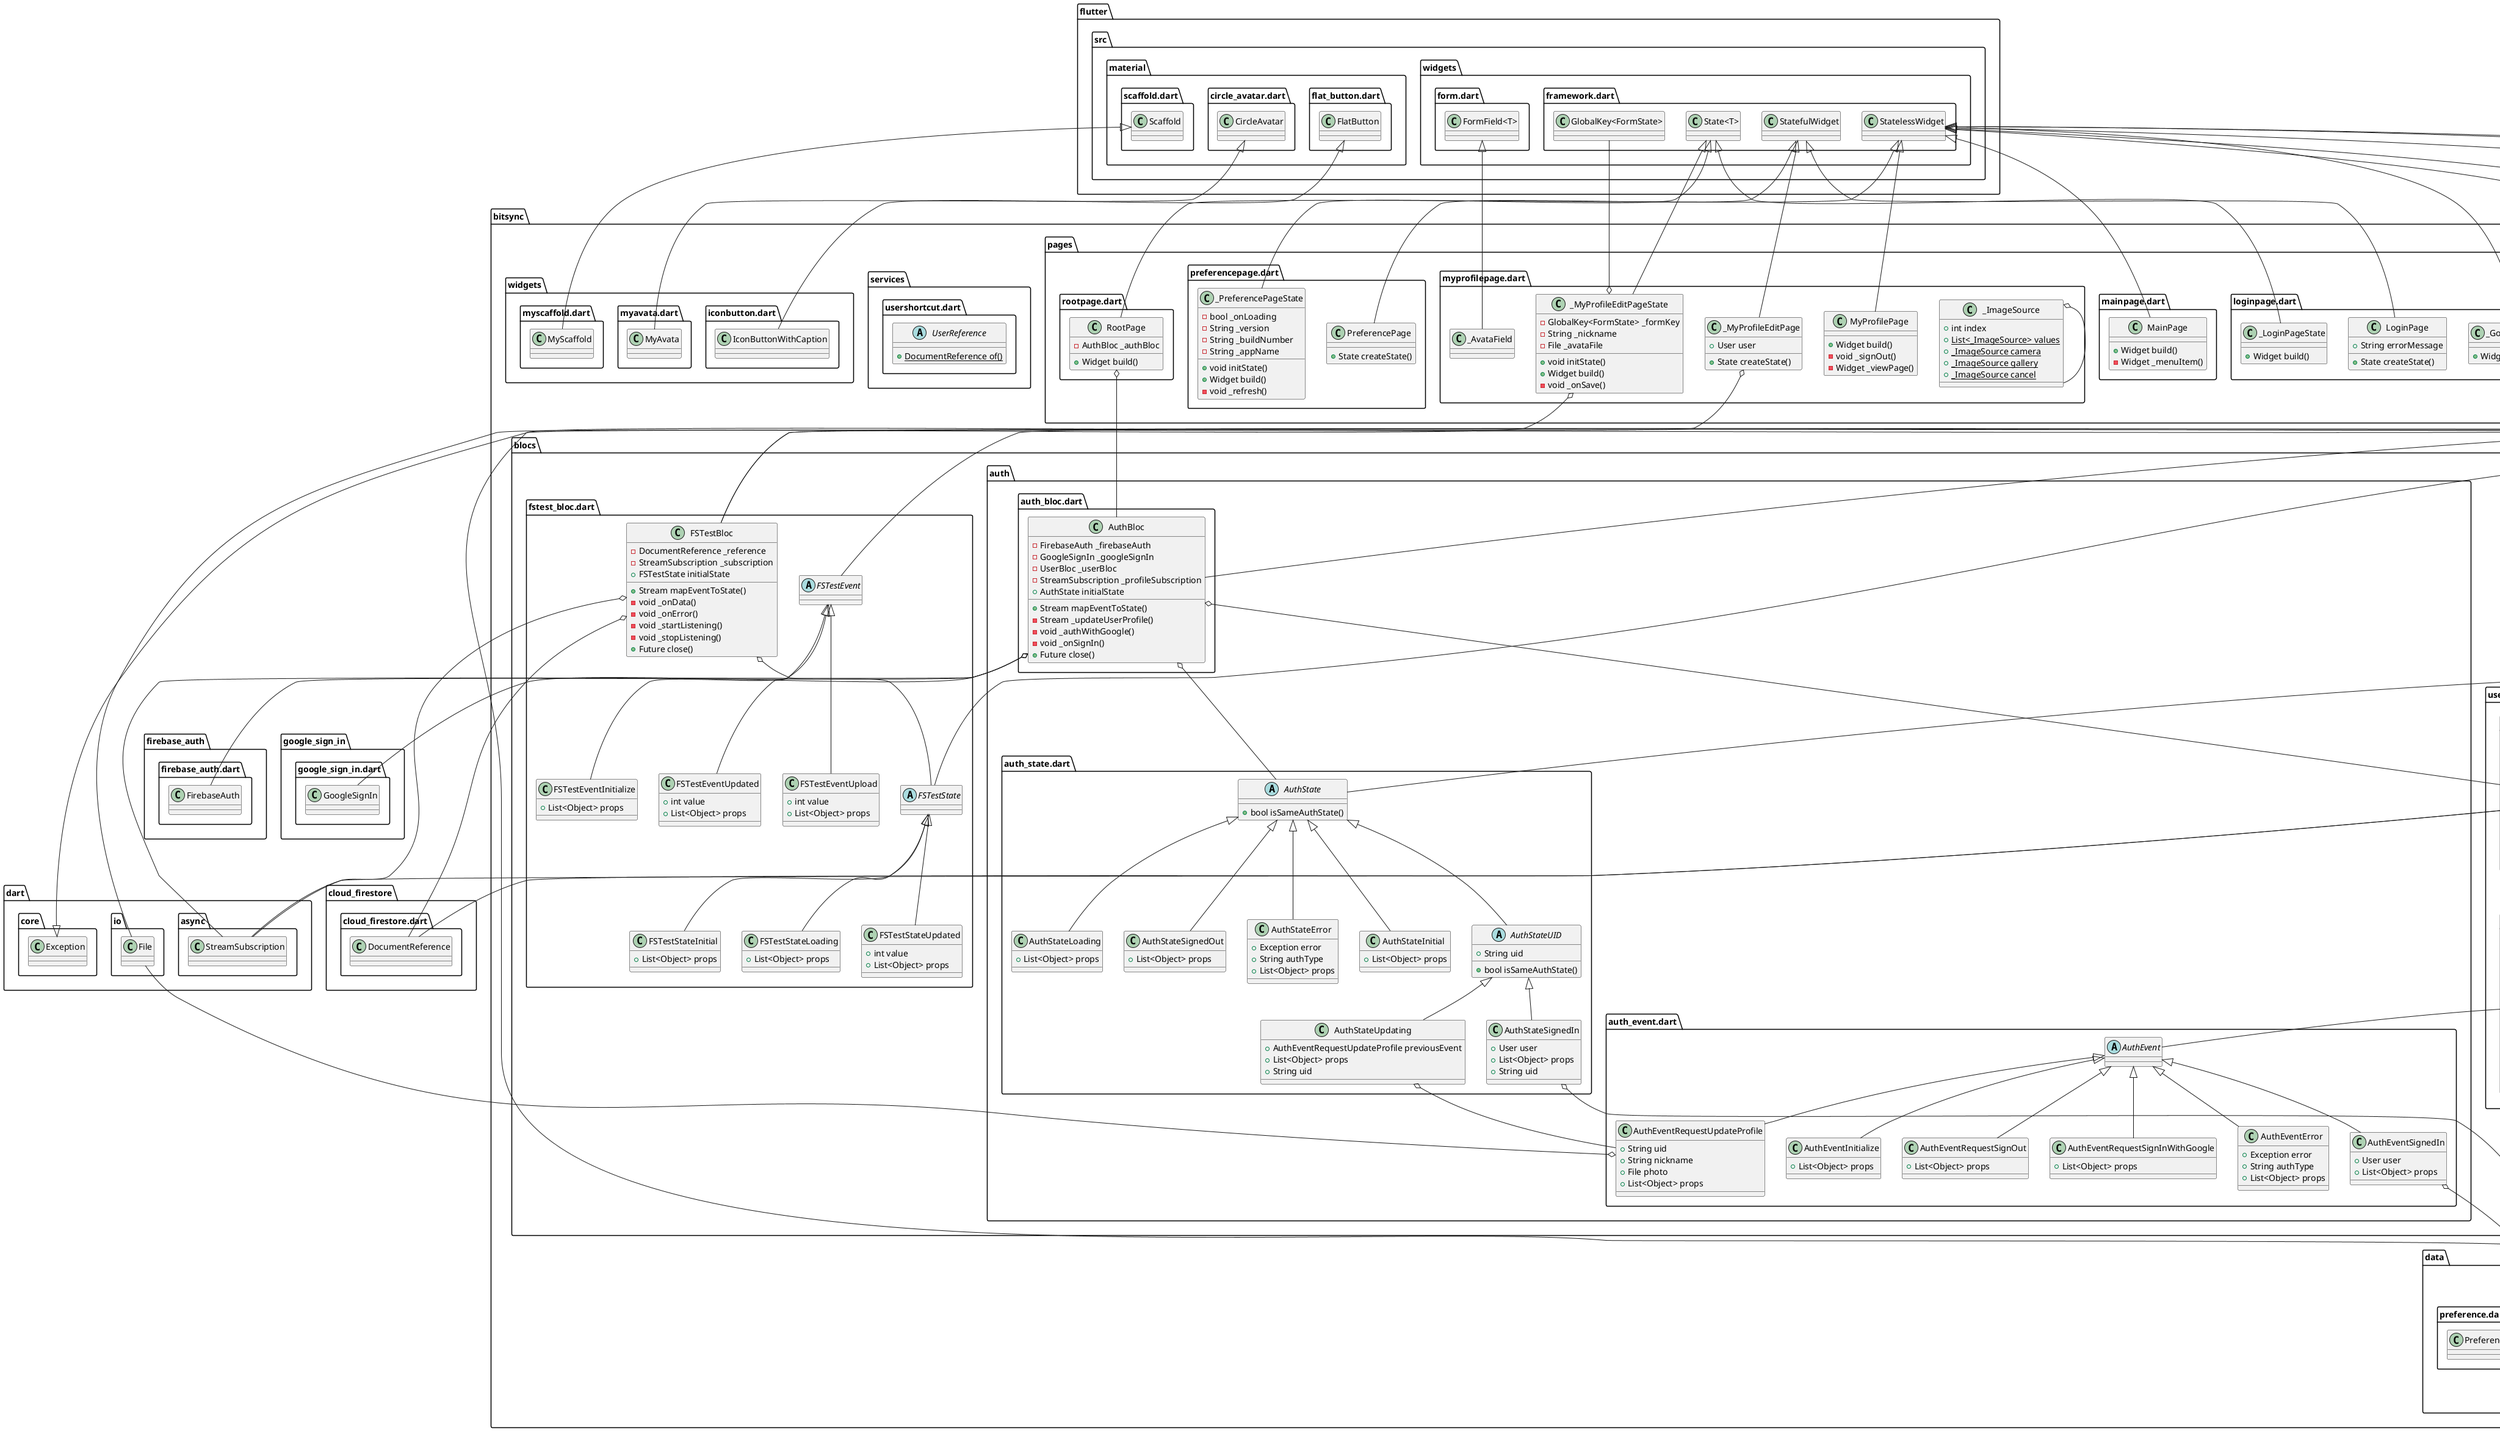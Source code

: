 @startuml
set namespaceSeparator ::

class "bitsync::blocs::auth::auth_bloc.dart::AuthBloc" {
  -FirebaseAuth _firebaseAuth
  -GoogleSignIn _googleSignIn
  -UserBloc _userBloc
  -StreamSubscription _profileSubscription
  +AuthState initialState
  +Stream mapEventToState()
  -Stream _updateUserProfile()
  -void _authWithGoogle()
  -void _onSignIn()
  +Future close()
}

"bitsync::blocs::auth::auth_bloc.dart::AuthBloc" o-- "firebase_auth::firebase_auth.dart::FirebaseAuth"
"bitsync::blocs::auth::auth_bloc.dart::AuthBloc" o-- "google_sign_in::google_sign_in.dart::GoogleSignIn"
"bitsync::blocs::auth::auth_bloc.dart::AuthBloc" o-- "bitsync::blocs::user::user_bloc.dart::UserBloc"
"bitsync::blocs::auth::auth_bloc.dart::AuthBloc" o-- "dart::async::StreamSubscription"
"bitsync::blocs::auth::auth_bloc.dart::AuthBloc" o-- "bitsync::blocs::auth::auth_state.dart::AuthState"
"bloc::src::bloc.dart::Bloc<Event, State>" <|-- "bitsync::blocs::auth::auth_bloc.dart::AuthBloc"

abstract class "bitsync::blocs::auth::auth_event.dart::AuthEvent" {
}

"equatable::src::equatable.dart::Equatable" <|-- "bitsync::blocs::auth::auth_event.dart::AuthEvent"

class "bitsync::blocs::auth::auth_event.dart::AuthEventInitialize" {
  +List<Object> props
}

"bitsync::blocs::auth::auth_event.dart::AuthEvent" <|-- "bitsync::blocs::auth::auth_event.dart::AuthEventInitialize"

class "bitsync::blocs::auth::auth_event.dart::AuthEventRequestSignOut" {
  +List<Object> props
}

"bitsync::blocs::auth::auth_event.dart::AuthEvent" <|-- "bitsync::blocs::auth::auth_event.dart::AuthEventRequestSignOut"

class "bitsync::blocs::auth::auth_event.dart::AuthEventRequestSignInWithGoogle" {
  +List<Object> props
}

"bitsync::blocs::auth::auth_event.dart::AuthEvent" <|-- "bitsync::blocs::auth::auth_event.dart::AuthEventRequestSignInWithGoogle"

class "bitsync::blocs::auth::auth_event.dart::AuthEventError" {
  +Exception error
  +String authType
  +List<Object> props
}

"bitsync::blocs::auth::auth_event.dart::AuthEvent" <|-- "bitsync::blocs::auth::auth_event.dart::AuthEventError"

class "bitsync::blocs::auth::auth_event.dart::AuthEventSignedIn" {
  +User user
  +List<Object> props
}

"bitsync::blocs::auth::auth_event.dart::AuthEventSignedIn" o-- "bitsync::data::user.dart::User"
"bitsync::blocs::auth::auth_event.dart::AuthEvent" <|-- "bitsync::blocs::auth::auth_event.dart::AuthEventSignedIn"

class "bitsync::blocs::auth::auth_event.dart::AuthEventRequestUpdateProfile" {
  +String uid
  +String nickname
  +File photo
  +List<Object> props
}

"bitsync::blocs::auth::auth_event.dart::AuthEventRequestUpdateProfile" o-- "dart::io::File"
"bitsync::blocs::auth::auth_event.dart::AuthEvent" <|-- "bitsync::blocs::auth::auth_event.dart::AuthEventRequestUpdateProfile"

abstract class "bitsync::blocs::auth::auth_state.dart::AuthState" {
  +bool isSameAuthState()
}

"equatable::src::equatable.dart::Equatable" <|-- "bitsync::blocs::auth::auth_state.dart::AuthState"

class "bitsync::blocs::auth::auth_state.dart::AuthStateInitial" {
  +List<Object> props
}

"bitsync::blocs::auth::auth_state.dart::AuthState" <|-- "bitsync::blocs::auth::auth_state.dart::AuthStateInitial"

abstract class "bitsync::blocs::auth::auth_state.dart::AuthStateUID" {
  +String uid
  +bool isSameAuthState()
}

"bitsync::blocs::auth::auth_state.dart::AuthState" <|-- "bitsync::blocs::auth::auth_state.dart::AuthStateUID"

class "bitsync::blocs::auth::auth_state.dart::AuthStateLoading" {
  +List<Object> props
}

"bitsync::blocs::auth::auth_state.dart::AuthState" <|-- "bitsync::blocs::auth::auth_state.dart::AuthStateLoading"

class "bitsync::blocs::auth::auth_state.dart::AuthStateSignedOut" {
  +List<Object> props
}

"bitsync::blocs::auth::auth_state.dart::AuthState" <|-- "bitsync::blocs::auth::auth_state.dart::AuthStateSignedOut"

class "bitsync::blocs::auth::auth_state.dart::AuthStateSignedIn" {
  +User user
  +List<Object> props
  +String uid
}

"bitsync::blocs::auth::auth_state.dart::AuthStateSignedIn" o-- "bitsync::data::user.dart::User"
"bitsync::blocs::auth::auth_state.dart::AuthStateUID" <|-- "bitsync::blocs::auth::auth_state.dart::AuthStateSignedIn"

class "bitsync::blocs::auth::auth_state.dart::AuthStateUpdating" {
  +AuthEventRequestUpdateProfile previousEvent
  +List<Object> props
  +String uid
}

"bitsync::blocs::auth::auth_state.dart::AuthStateUpdating" o-- "bitsync::blocs::auth::auth_event.dart::AuthEventRequestUpdateProfile"
"bitsync::blocs::auth::auth_state.dart::AuthStateUID" <|-- "bitsync::blocs::auth::auth_state.dart::AuthStateUpdating"

class "bitsync::blocs::auth::auth_state.dart::AuthStateError" {
  +Exception error
  +String authType
  +List<Object> props
}

"bitsync::blocs::auth::auth_state.dart::AuthState" <|-- "bitsync::blocs::auth::auth_state.dart::AuthStateError"

abstract class "bitsync::blocs::fstest_bloc.dart::FSTestEvent" {
}

"equatable::src::equatable.dart::Equatable" <|-- "bitsync::blocs::fstest_bloc.dart::FSTestEvent"

class "bitsync::blocs::fstest_bloc.dart::FSTestEventInitialize" {
  +List<Object> props
}

"bitsync::blocs::fstest_bloc.dart::FSTestEvent" <|-- "bitsync::blocs::fstest_bloc.dart::FSTestEventInitialize"

class "bitsync::blocs::fstest_bloc.dart::FSTestEventUpdated" {
  +int value
  +List<Object> props
}

"bitsync::blocs::fstest_bloc.dart::FSTestEvent" <|-- "bitsync::blocs::fstest_bloc.dart::FSTestEventUpdated"

class "bitsync::blocs::fstest_bloc.dart::FSTestEventUpload" {
  +int value
  +List<Object> props
}

"bitsync::blocs::fstest_bloc.dart::FSTestEvent" <|-- "bitsync::blocs::fstest_bloc.dart::FSTestEventUpload"

abstract class "bitsync::blocs::fstest_bloc.dart::FSTestState" {
}

"equatable::src::equatable.dart::Equatable" <|-- "bitsync::blocs::fstest_bloc.dart::FSTestState"

class "bitsync::blocs::fstest_bloc.dart::FSTestStateInitial" {
  +List<Object> props
}

"bitsync::blocs::fstest_bloc.dart::FSTestState" <|-- "bitsync::blocs::fstest_bloc.dart::FSTestStateInitial"

class "bitsync::blocs::fstest_bloc.dart::FSTestStateLoading" {
  +List<Object> props
}

"bitsync::blocs::fstest_bloc.dart::FSTestState" <|-- "bitsync::blocs::fstest_bloc.dart::FSTestStateLoading"

class "bitsync::blocs::fstest_bloc.dart::FSTestStateUpdated" {
  +int value
  +List<Object> props
}

"bitsync::blocs::fstest_bloc.dart::FSTestState" <|-- "bitsync::blocs::fstest_bloc.dart::FSTestStateUpdated"

class "bitsync::blocs::fstest_bloc.dart::FSTestBloc" {
  -DocumentReference _reference
  -StreamSubscription _subscription
  +FSTestState initialState
  +Stream mapEventToState()
  -void _onData()
  -void _onError()
  -void _startListening()
  -void _stopListening()
  +Future close()
}

"bitsync::blocs::fstest_bloc.dart::FSTestBloc" o-- "cloud_firestore::cloud_firestore.dart::DocumentReference"
"bitsync::blocs::fstest_bloc.dart::FSTestBloc" o-- "dart::async::StreamSubscription"
"bitsync::blocs::fstest_bloc.dart::FSTestBloc" o-- "bitsync::blocs::fstest_bloc.dart::FSTestState"
"bloc::src::bloc.dart::Bloc<Event, State>" <|-- "bitsync::blocs::fstest_bloc.dart::FSTestBloc"

class "bitsync::blocs::user::user_bloc.dart::UserBloc" {
  -DocumentReference _documentReference
  -StreamSubscription _streamSubscription
  +UserState initialState
  +Stream mapEventToState()
  -void _stopListening()
  -void _startListening()
  -void _onData()
  +Future close()
}

"bitsync::blocs::user::user_bloc.dart::UserBloc" o-- "cloud_firestore::cloud_firestore.dart::DocumentReference"
"bitsync::blocs::user::user_bloc.dart::UserBloc" o-- "dart::async::StreamSubscription"
"bitsync::blocs::user::user_bloc.dart::UserBloc" o-- "bitsync::blocs::user::user_state.dart::UserState"
"bloc::src::bloc.dart::Bloc<Event, State>" <|-- "bitsync::blocs::user::user_bloc.dart::UserBloc"

abstract class "bitsync::blocs::user::user_event.dart::UserEvent" {
}

"equatable::src::equatable.dart::Equatable" <|-- "bitsync::blocs::user::user_event.dart::UserEvent"

class "bitsync::blocs::user::user_event.dart::UserEventRequestData" {
  +String uid
  +List<Object> props
}

"bitsync::blocs::user::user_event.dart::UserEvent" <|-- "bitsync::blocs::user::user_event.dart::UserEventRequestData"

class "bitsync::blocs::user::user_event.dart::UserEventReceivedData" {
  +User user
  +List<Object> props
}

"bitsync::blocs::user::user_event.dart::UserEventReceivedData" o-- "bitsync::data::user.dart::User"
"bitsync::blocs::user::user_event.dart::UserEvent" <|-- "bitsync::blocs::user::user_event.dart::UserEventReceivedData"

class "bitsync::blocs::user::user_event.dart::UserEventError" {
  +String uid
  +Exception error
  +List<Object> props
}

"bitsync::blocs::user::user_event.dart::UserEvent" <|-- "bitsync::blocs::user::user_event.dart::UserEventError"

abstract class "bitsync::blocs::user::user_state.dart::UserState" {
}

"equatable::src::equatable.dart::Equatable" <|-- "bitsync::blocs::user::user_state.dart::UserState"

class "bitsync::blocs::user::user_state.dart::UserStateInitial" {
  +List<Object> props
}

"bitsync::blocs::user::user_state.dart::UserState" <|-- "bitsync::blocs::user::user_state.dart::UserStateInitial"

class "bitsync::blocs::user::user_state.dart::UserStateLoading" {
  +List<Object> props
}

"bitsync::blocs::user::user_state.dart::UserState" <|-- "bitsync::blocs::user::user_state.dart::UserStateLoading"

class "bitsync::blocs::user::user_state.dart::UserStateLoaded" {
  +User user
  +List<Object> props
}

"bitsync::blocs::user::user_state.dart::UserStateLoaded" o-- "bitsync::data::user.dart::User"
"bitsync::blocs::user::user_state.dart::UserState" <|-- "bitsync::blocs::user::user_state.dart::UserStateLoaded"

class "bitsync::blocs::user::user_state.dart::UserStateError" {
  +String uid
  +Exception error
  +List<Object> props
}

"bitsync::blocs::user::user_state.dart::UserState" <|-- "bitsync::blocs::user::user_state.dart::UserStateError"

class "bitsync::data::preference.dart::Preference" {
}

class "bitsync::data::user.dart::User" {
  +String uid
  +String nickname
  +String photoUrl
  +List<Object> props
  +Map toMap()
}

"equatable::src::equatable.dart::Equatable" <|-- "bitsync::data::user.dart::User"

class "bitsync::drawers::maindrawer.dart::MainDrawer" {
  +Widget build()
}

"flutter::src::widgets::framework.dart::StatelessWidget" <|-- "bitsync::drawers::maindrawer.dart::MainDrawer"

class "bitsync::errors::notfoundexception.dart::NotFoundException" {
  +String message
}

"dart::core::Exception" <|-- "bitsync::errors::notfoundexception.dart::NotFoundException"

class "bitsync::firebasetest.dart::FirebaseTestApp" {
  +Widget build()
}

"flutter::src::widgets::framework.dart::StatelessWidget" <|-- "bitsync::firebasetest.dart::FirebaseTestApp"

class "bitsync::firebasetest.dart::_MyHomePage" {
  -FSTestBloc _testBloc
  -void _setCounter()
  +Widget build()
}

"bitsync::firebasetest.dart::_MyHomePage" o-- "bitsync::blocs::fstest_bloc.dart::FSTestBloc"
"flutter::src::widgets::framework.dart::StatelessWidget" <|-- "bitsync::firebasetest.dart::_MyHomePage"

class "bitsync::myapp.dart::MyApp" {
  +Widget build()
}

"flutter::src::widgets::framework.dart::StatelessWidget" <|-- "bitsync::myapp.dart::MyApp"

class "bitsync::pages::loadingpage.dart::LoadingPage" {
  +Widget build()
}

"flutter::src::widgets::framework.dart::StatelessWidget" <|-- "bitsync::pages::loadingpage.dart::LoadingPage"

class "bitsync::pages::loginpage.dart::LoginPage" {
  +String errorMessage
  +State createState()
}

"flutter::src::widgets::framework.dart::StatefulWidget" <|-- "bitsync::pages::loginpage.dart::LoginPage"

class "bitsync::pages::loginpage.dart::_LoginPageState" {
  +Widget build()
}

"flutter::src::widgets::framework.dart::State<T>" <|-- "bitsync::pages::loginpage.dart::_LoginPageState"

class "bitsync::pages::loginpage.dart::_GoogleSignInButton" {
  +Widget build()
}

"flutter::src::widgets::framework.dart::StatelessWidget" <|-- "bitsync::pages::loginpage.dart::_GoogleSignInButton"

class "bitsync::pages::mainpage.dart::MainPage" {
  +Widget build()
  -Widget _menuItem()
}

"flutter::src::widgets::framework.dart::StatelessWidget" <|-- "bitsync::pages::mainpage.dart::MainPage"

class "bitsync::pages::myprofilepage.dart::_ImageSource" {
  +int index
  {static} +List<_ImageSource> values
  {static} +_ImageSource camera
  {static} +_ImageSource gallery
  {static} +_ImageSource cancel
}

"bitsync::pages::myprofilepage.dart::_ImageSource" o-- "bitsync::pages::myprofilepage.dart::_ImageSource"

class "bitsync::pages::myprofilepage.dart::MyProfilePage" {
  +Widget build()
  -void _signOut()
  -Widget _viewPage()
}

"flutter::src::widgets::framework.dart::StatelessWidget" <|-- "bitsync::pages::myprofilepage.dart::MyProfilePage"

class "bitsync::pages::myprofilepage.dart::_MyProfileEditPage" {
  +User user
  +State createState()
}

"bitsync::pages::myprofilepage.dart::_MyProfileEditPage" o-- "bitsync::data::user.dart::User"
"flutter::src::widgets::framework.dart::StatefulWidget" <|-- "bitsync::pages::myprofilepage.dart::_MyProfileEditPage"

class "bitsync::pages::myprofilepage.dart::_MyProfileEditPageState" {
  -GlobalKey<FormState> _formKey
  -String _nickname
  -File _avataFile
  +void initState()
  +Widget build()
  -void _onSave()
}

"bitsync::pages::myprofilepage.dart::_MyProfileEditPageState" o-- "flutter::src::widgets::framework.dart::GlobalKey<FormState>"
"bitsync::pages::myprofilepage.dart::_MyProfileEditPageState" o-- "dart::io::File"
"flutter::src::widgets::framework.dart::State<T>" <|-- "bitsync::pages::myprofilepage.dart::_MyProfileEditPageState"

class "bitsync::pages::myprofilepage.dart::_AvataField" {
}

"flutter::src::widgets::form.dart::FormField<T>" <|-- "bitsync::pages::myprofilepage.dart::_AvataField"

class "bitsync::pages::preferencepage.dart::PreferencePage" {
  +State createState()
}

"flutter::src::widgets::framework.dart::StatefulWidget" <|-- "bitsync::pages::preferencepage.dart::PreferencePage"

class "bitsync::pages::preferencepage.dart::_PreferencePageState" {
  -bool _onLoading
  -String _version
  -String _buildNumber
  -String _appName
  +void initState()
  +Widget build()
  -void _refresh()
}

"flutter::src::widgets::framework.dart::State<T>" <|-- "bitsync::pages::preferencepage.dart::_PreferencePageState"

class "bitsync::pages::rootpage.dart::RootPage" {
  -AuthBloc _authBloc
  +Widget build()
}

"bitsync::pages::rootpage.dart::RootPage" o-- "bitsync::blocs::auth::auth_bloc.dart::AuthBloc"
"flutter::src::widgets::framework.dart::StatelessWidget" <|-- "bitsync::pages::rootpage.dart::RootPage"

abstract class "bitsync::services::usershortcut.dart::UserReference" {
  {static} +DocumentReference of()
}

class "bitsync::widgets::iconbutton.dart::IconButtonWithCaption" {
}

"flutter::src::material::flat_button.dart::FlatButton" <|-- "bitsync::widgets::iconbutton.dart::IconButtonWithCaption"

class "bitsync::widgets::myavata.dart::MyAvata" {
}

"flutter::src::material::circle_avatar.dart::CircleAvatar" <|-- "bitsync::widgets::myavata.dart::MyAvata"

class "bitsync::widgets::myscaffold.dart::MyScaffold" {
}

"flutter::src::material::scaffold.dart::Scaffold" <|-- "bitsync::widgets::myscaffold.dart::MyScaffold"


@enduml